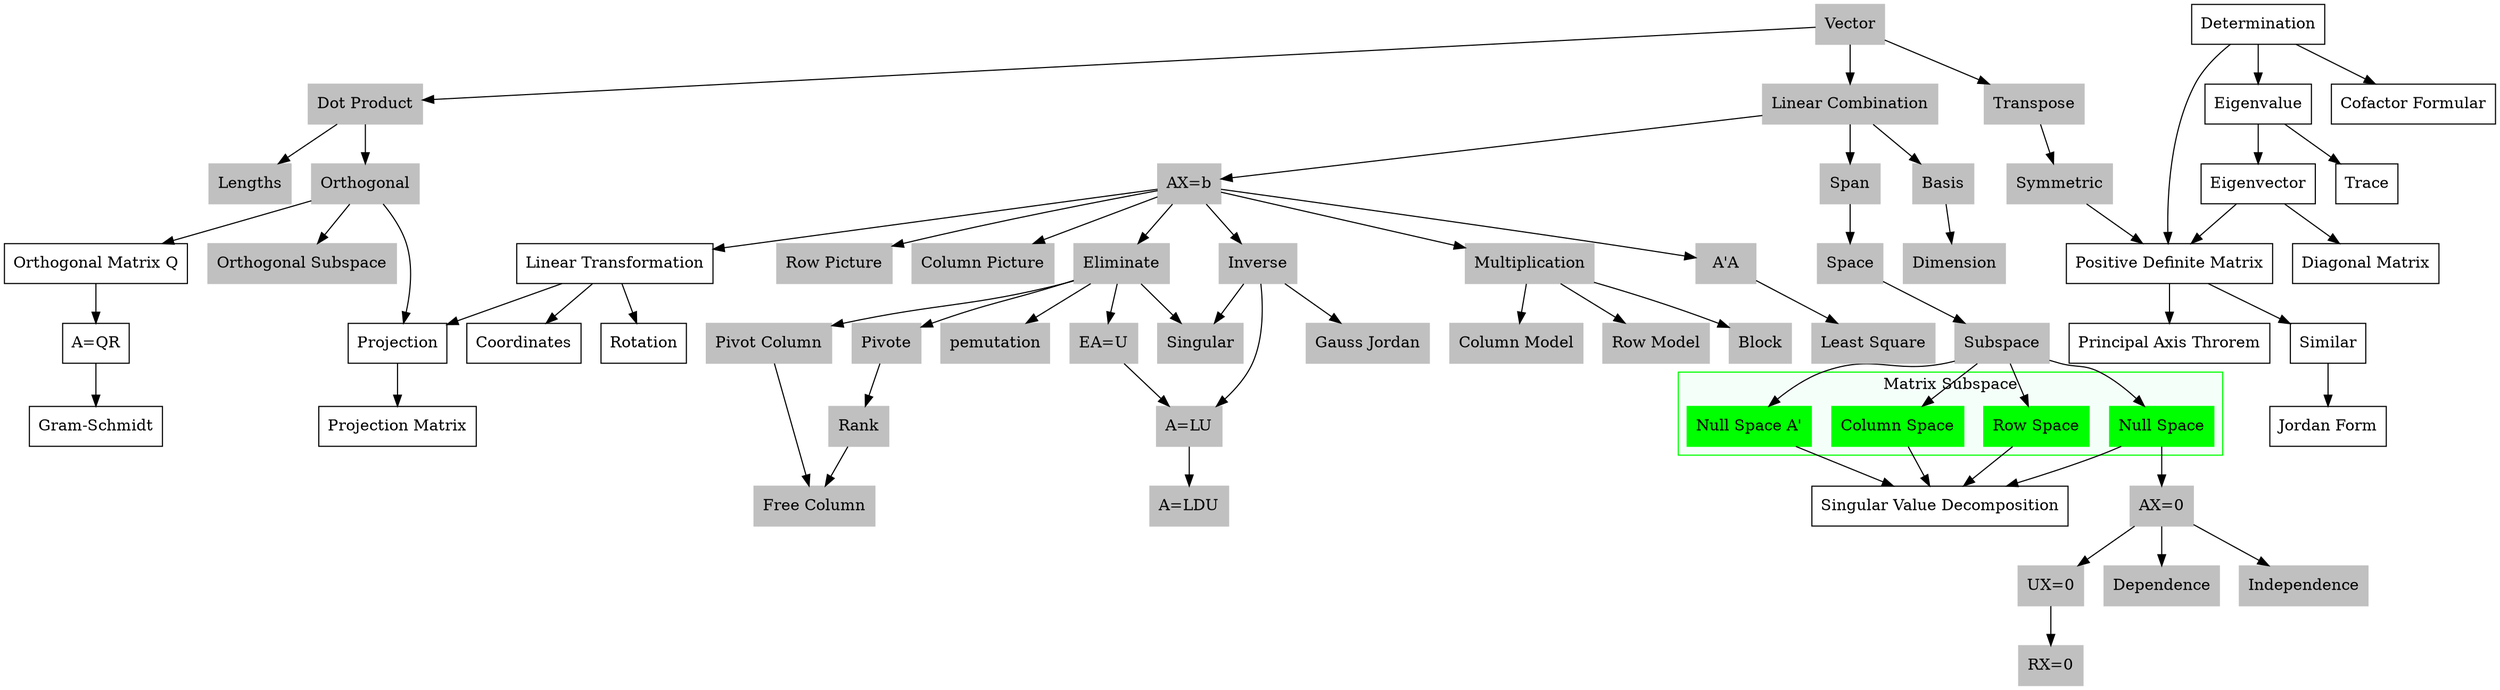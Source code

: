 //linear algebra key words
//graph
digraph{
	dpi = 320;
	node[shape=box]
	//lecture 1
	lengths[label="Lengths",style=filled,color=gray];
	linear_combination[label="Linear Combination",style=filled,color=gray];
	row_picture[label="Row Picture",style=filled,color=gray];
	column_picture[label="Column Picture",style=filled,color=gray];
	//lecture 2
	eliminate[label="Eliminate",style=filled,color=gray];
	pivote[label="Pivote",style=filled,color=gray];
	pemutation[label="pemutation",style=filled,color=gray];
	ea_equ_u[label="EA=U",style=filled,color=gray];
	//lecture 3
	column_model[label="Column Model",style=filled,color=gray];
	row_model[label="Row Model",style=filled,color=gray];
	block[label="Block",style=filled,color=gray];
	multiplication[label="Multiplication",style=filled,color=gray]
	inverse[label="Inverse",style=filled,color=gray];
	singular[label="Singular",style=filled,color=gray];
	Gauss_Jordan[label="Gauss Jordan",style=filled,color=gray];
	//lecture 4
	a_equ_lu[label="A=LU",style=filled,color=gray];
	a_equ_ldu[label="A=LDU",style=filled,color=gray];
	//lecture 5
	transpose[label="Transpose",style=filled,color=gray];
	symmetric[label="Symmetric",style=filled,color=gray];

	space[label="Space",style=filled,color=gray];
	subspace[label="Subspace",style=filled,color=gray];

	//lecture 6
	//lecture 7
	rank_[label="Rank",style=filled,color=gray];
	pivot_column[label="Pivot Column",style=filled,color=gray];
	free_column[label="Free Column",style=filled,color=gray];
	ax_equ_0[label="AX=0",style=filled,color=gray];
	ux_equ_0[label="UX=0",style=filled,color=gray];
	rx_equ_0[label="RX=0",style=filled,color=gray];
	//lecture 8
	ax_equ_b[label="AX=b",style=filled,color=gray];
	//lecture 9
	dependence[label="Dependence",style=filled,color=gray];
	independence[label="Independence",style=filled,color=gray];
	span[label="Span",style=filled,color=gray];
	basis[label="Basis",style=filled,color=gray];
	dimension[label="Dimension",style=filled,color=gray];
	//lecture 10
	row_space[label="Row Space",style=filled,color=green];
	column_space[label="Column Space",style=filled,color=green];
	null_space[label="Null Space",style=filled,color=green];
	null_space_a_t[label="Null Space A\'",style=filled,color=green];
	subspace->row_space;
	subspace->null_space_a_t;
	subspace->column_space;
	subspace->null_space;
	subgraph cluster_sub_space{
		bgcolor="mintcream";
		label="Matrix Subspace"
		color=green;
		row_space;column_space;null_space;null_space_a_t;
	}


	//lecture 14
	vector[label="Vector",style=filled,color=gray];
	orthogonal[label="Orthogonal",style=filled,color=gray];
	orthogonal_subspace[label="Orthogonal Subspace",style=filled,color=gray];
	dot_product[label="Dot Product",style=filled,color=gray];
	//lecture 15
	projection[label="Projection"];
	projection_matrix[label="Projection Matrix"];
	least_square[label="Least Square",style=filled,color=gray];
	a_t_a[label="A\'A",style=filled,color=gray];
	//lecture 17
	orthogonal_matrix_q[label="Orthogonal Matrix Q"];
	a_equ_q_r[label="A=QR"];
	gram_schmidt[label="Gram-Schmidt"];
	//lecture 18
	determination[label="Determination"];
	cofactor_formular[label="Cofactor Formular"];
	//lecture 20
	//lecture 21
	eigenvalue[label="Eigenvalue"];
	eigenvector[label="Eigenvector"];
	trace[label="Trace"];
	diagonal_matrix[label="Diagonal Matrix"];
	//lecture 23
	//lecture 24
	//lecture 25
	positive_definite_matrix[label="Positive Definite Matrix"];
	//lecture 26
	//lecture 27
	principal_axis_theorem[label="Principal Axis Throrem"];
	//lecture 28
	similar[label="Similar"];
	Jordan_Form[label="Jordan Form"];
	//lecture 29
	singular_value_decomposition[label="Singular Value Decomposition"];
	//lecture 30
	linear_transformation[label="Linear Transformation"];
	coordinates[label="Coordinates"];
	rotation[label="Rotation"];



	edge[]
	//lecture 1
	vector->linear_combination;
	ax_equ_b->row_picture;
	ax_equ_b->a_t_a;
	ax_equ_b->column_picture;
	dot_product->lengths;
	//lecture 2
	ax_equ_b->eliminate;
	eliminate->pivote;
	eliminate->pemutation;
	eliminate->ea_equ_u;
	eliminate->singular;

	//lecture 3
	ax_equ_b->multiplication;
	ax_equ_b->inverse->singular;
	multiplication->column_model;
	multiplication->row_model;
	multiplication->block;
	inverse->Gauss_Jordan;
	//lecture 4
	inverse->a_equ_lu;
	ea_equ_u->a_equ_lu->a_equ_ldu;
	//lecture 5
	vector->transpose->symmetric;
	space->subspace;
	//lecture 6
	//lecture 7
	pivote->rank_->free_column;

	eliminate->pivot_column->free_column;

	ax_equ_0->ux_equ_0->rx_equ_0;

	//lecture 8
	null_space->ax_equ_0;
	//lecture 9
	ax_equ_0->dependence;
	ax_equ_0->independence;
	linear_combination->span;
	linear_combination->basis->dimension
	linear_combination->ax_equ_b;
	span->space;
	//lecture 10
	//lecture 14
	vector->dot_product->orthogonal->orthogonal_subspace;

	//lecture 15
	orthogonal->projection->projection_matrix;
	a_t_a->least_square;
	//lecture 17
	orthogonal->orthogonal_matrix_q->a_equ_q_r->gram_schmidt;

	//lecture 18
	determination->cofactor_formular;

	//lecture 20
	//singular->determination;
	//lecture 21
	determination->eigenvalue->eigenvector;
	eigenvalue->trace;
	//lecture 22
	eigenvector->diagonal_matrix
	//lecture 23
	//lecture 24
	//lecture 25
	symmetric->positive_definite_matrix;
	determination->positive_definite_matrix;
	eigenvector->positive_definite_matrix;
	//lecture 26
	//lecture 27
	positive_definite_matrix->principal_axis_theorem;
	//lecture 28
	positive_definite_matrix->similar->Jordan_Form;
	//lecture 29
	row_space->singular_value_decomposition;
	column_space->singular_value_decomposition;
	null_space->singular_value_decomposition;
	null_space_a_t->singular_value_decomposition;
	//lecture 30
	ax_equ_b->linear_transformation;
	linear_transformation->coordinates;
	linear_transformation->projection;
	linear_transformation->rotation;
}
